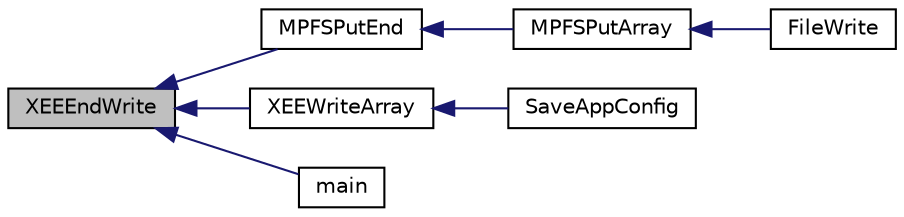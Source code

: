 digraph "XEEEndWrite"
{
  edge [fontname="Helvetica",fontsize="10",labelfontname="Helvetica",labelfontsize="10"];
  node [fontname="Helvetica",fontsize="10",shape=record];
  rankdir="LR";
  Node1 [label="XEEEndWrite",height=0.2,width=0.4,color="black", fillcolor="grey75", style="filled", fontcolor="black"];
  Node1 -> Node2 [dir="back",color="midnightblue",fontsize="10",style="solid",fontname="Helvetica"];
  Node2 [label="MPFSPutEnd",height=0.2,width=0.4,color="black", fillcolor="white", style="filled",URL="$_m_p_f_s2_8c.html#a9f7f6bef65072dee05715035973b44f0"];
  Node2 -> Node3 [dir="back",color="midnightblue",fontsize="10",style="solid",fontname="Helvetica"];
  Node3 [label="MPFSPutArray",height=0.2,width=0.4,color="black", fillcolor="white", style="filled",URL="$_m_p_f_s2_8c.html#afa47da09a3cdc268e36c7b5d1b519cf2"];
  Node3 -> Node4 [dir="back",color="midnightblue",fontsize="10",style="solid",fontname="Helvetica"];
  Node4 [label="FileWrite",height=0.2,width=0.4,color="black", fillcolor="white", style="filled",URL="$_file_system_8c.html#a5a51d1c63c78a5ff6e60d54e17799739"];
  Node1 -> Node5 [dir="back",color="midnightblue",fontsize="10",style="solid",fontname="Helvetica"];
  Node5 [label="XEEWriteArray",height=0.2,width=0.4,color="black", fillcolor="white", style="filled",URL="$_s_p_i_e_e_p_r_o_m_8c.html#a1408610583ec573b489668c6ccafb5b6"];
  Node5 -> Node6 [dir="back",color="midnightblue",fontsize="10",style="solid",fontname="Helvetica"];
  Node6 [label="SaveAppConfig",height=0.2,width=0.4,color="black", fillcolor="white", style="filled",URL="$_main_demo_8h.html#a80191ae89d61145b47405d9bdda338f1"];
  Node1 -> Node7 [dir="back",color="midnightblue",fontsize="10",style="solid",fontname="Helvetica"];
  Node7 [label="main",height=0.2,width=0.4,color="black", fillcolor="white", style="filled",URL="$_main_demo_8c.html#a6288eba0f8e8ad3ab1544ad731eb7667"];
}
